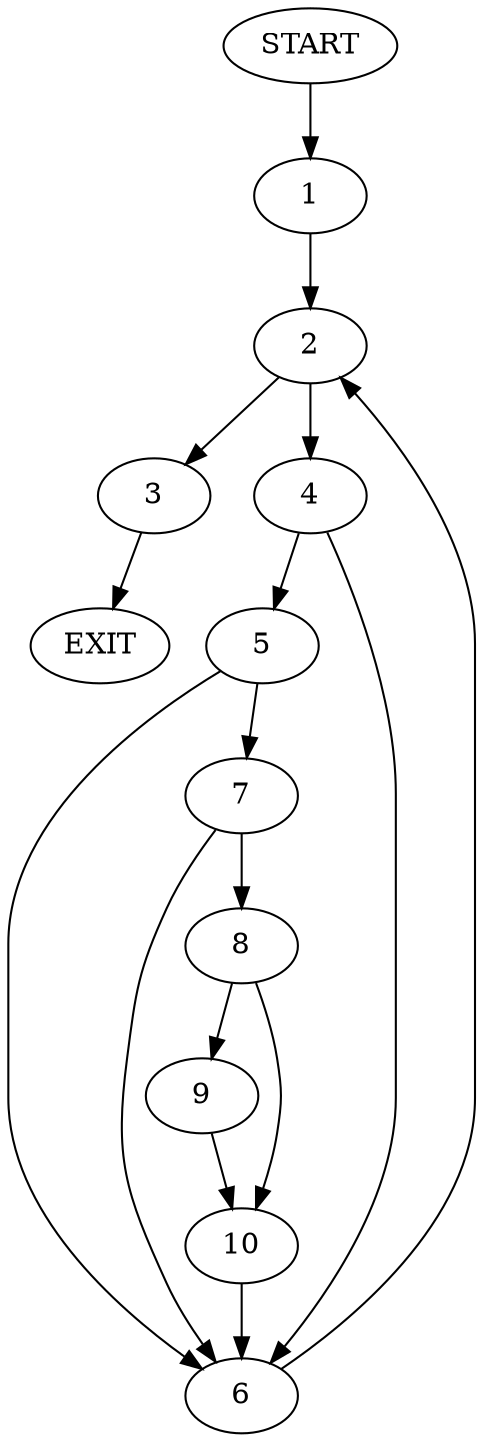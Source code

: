 digraph {
0 [label="START"]
11 [label="EXIT"]
0 -> 1
1 -> 2
2 -> 3
2 -> 4
4 -> 5
4 -> 6
3 -> 11
6 -> 2
5 -> 7
5 -> 6
7 -> 8
7 -> 6
8 -> 9
8 -> 10
9 -> 10
10 -> 6
}
